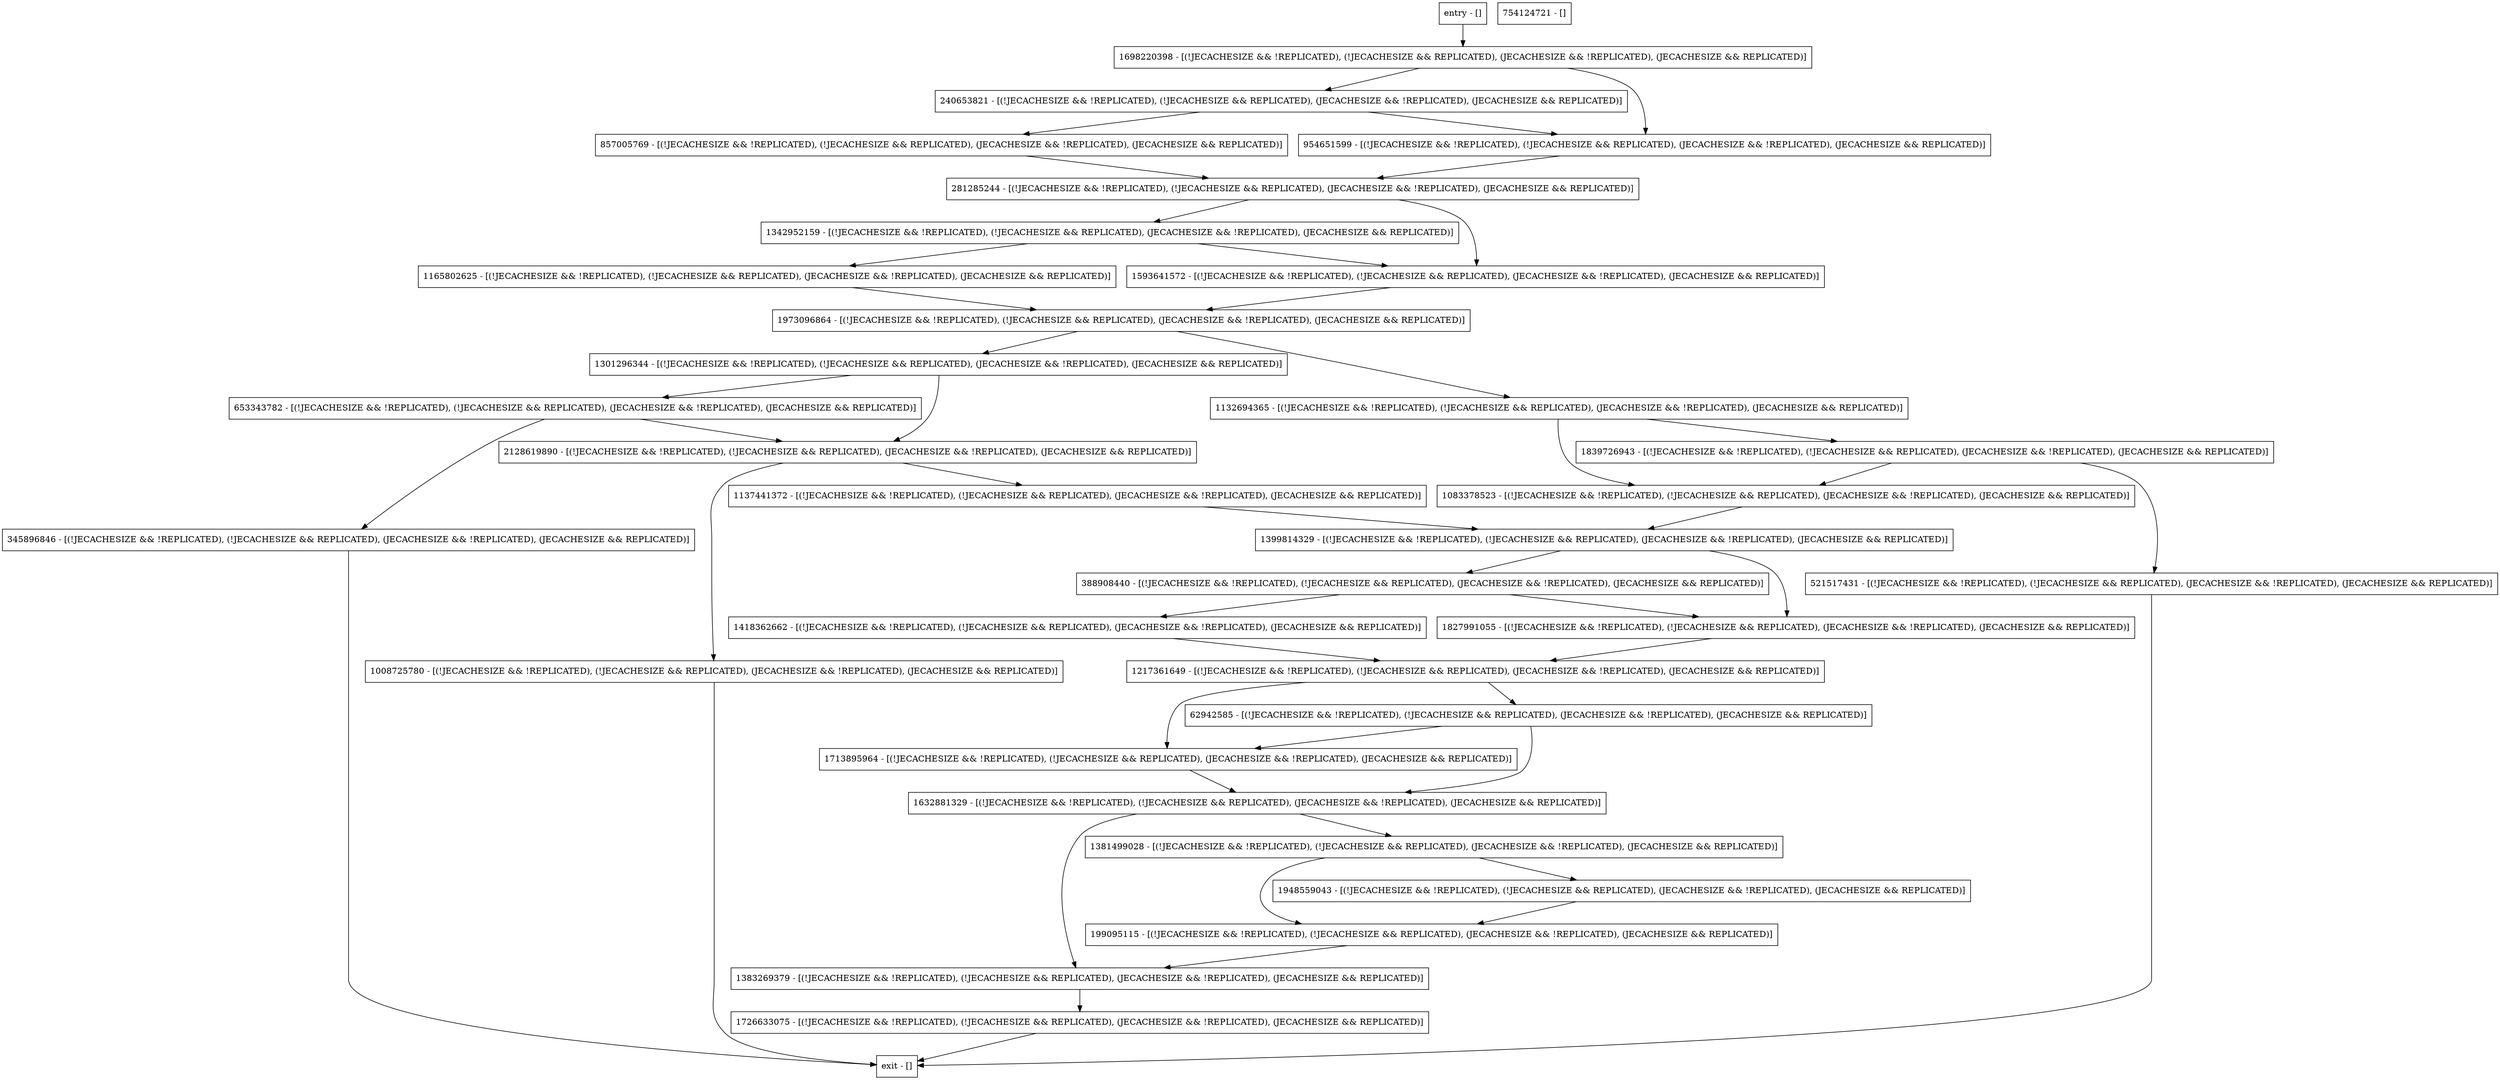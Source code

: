 digraph setupDatabase {
node [shape=record];
1381499028 [label="1381499028 - [(!JECACHESIZE && !REPLICATED), (!JECACHESIZE && REPLICATED), (JECACHESIZE && !REPLICATED), (JECACHESIZE && REPLICATED)]"];
1698220398 [label="1698220398 - [(!JECACHESIZE && !REPLICATED), (!JECACHESIZE && REPLICATED), (JECACHESIZE && !REPLICATED), (JECACHESIZE && REPLICATED)]"];
388908440 [label="388908440 - [(!JECACHESIZE && !REPLICATED), (!JECACHESIZE && REPLICATED), (JECACHESIZE && !REPLICATED), (JECACHESIZE && REPLICATED)]"];
1165802625 [label="1165802625 - [(!JECACHESIZE && !REPLICATED), (!JECACHESIZE && REPLICATED), (JECACHESIZE && !REPLICATED), (JECACHESIZE && REPLICATED)]"];
1217361649 [label="1217361649 - [(!JECACHESIZE && !REPLICATED), (!JECACHESIZE && REPLICATED), (JECACHESIZE && !REPLICATED), (JECACHESIZE && REPLICATED)]"];
2128619890 [label="2128619890 - [(!JECACHESIZE && !REPLICATED), (!JECACHESIZE && REPLICATED), (JECACHESIZE && !REPLICATED), (JECACHESIZE && REPLICATED)]"];
857005769 [label="857005769 - [(!JECACHESIZE && !REPLICATED), (!JECACHESIZE && REPLICATED), (JECACHESIZE && !REPLICATED), (JECACHESIZE && REPLICATED)]"];
1083378523 [label="1083378523 - [(!JECACHESIZE && !REPLICATED), (!JECACHESIZE && REPLICATED), (JECACHESIZE && !REPLICATED), (JECACHESIZE && REPLICATED)]"];
1132694365 [label="1132694365 - [(!JECACHESIZE && !REPLICATED), (!JECACHESIZE && REPLICATED), (JECACHESIZE && !REPLICATED), (JECACHESIZE && REPLICATED)]"];
954651599 [label="954651599 - [(!JECACHESIZE && !REPLICATED), (!JECACHESIZE && REPLICATED), (JECACHESIZE && !REPLICATED), (JECACHESIZE && REPLICATED)]"];
1632881329 [label="1632881329 - [(!JECACHESIZE && !REPLICATED), (!JECACHESIZE && REPLICATED), (JECACHESIZE && !REPLICATED), (JECACHESIZE && REPLICATED)]"];
1973096864 [label="1973096864 - [(!JECACHESIZE && !REPLICATED), (!JECACHESIZE && REPLICATED), (JECACHESIZE && !REPLICATED), (JECACHESIZE && REPLICATED)]"];
1593641572 [label="1593641572 - [(!JECACHESIZE && !REPLICATED), (!JECACHESIZE && REPLICATED), (JECACHESIZE && !REPLICATED), (JECACHESIZE && REPLICATED)]"];
1137441372 [label="1137441372 - [(!JECACHESIZE && !REPLICATED), (!JECACHESIZE && REPLICATED), (JECACHESIZE && !REPLICATED), (JECACHESIZE && REPLICATED)]"];
1383269379 [label="1383269379 - [(!JECACHESIZE && !REPLICATED), (!JECACHESIZE && REPLICATED), (JECACHESIZE && !REPLICATED), (JECACHESIZE && REPLICATED)]"];
345896846 [label="345896846 - [(!JECACHESIZE && !REPLICATED), (!JECACHESIZE && REPLICATED), (JECACHESIZE && !REPLICATED), (JECACHESIZE && REPLICATED)]"];
1301296344 [label="1301296344 - [(!JECACHESIZE && !REPLICATED), (!JECACHESIZE && REPLICATED), (JECACHESIZE && !REPLICATED), (JECACHESIZE && REPLICATED)]"];
1418362662 [label="1418362662 - [(!JECACHESIZE && !REPLICATED), (!JECACHESIZE && REPLICATED), (JECACHESIZE && !REPLICATED), (JECACHESIZE && REPLICATED)]"];
1713895964 [label="1713895964 - [(!JECACHESIZE && !REPLICATED), (!JECACHESIZE && REPLICATED), (JECACHESIZE && !REPLICATED), (JECACHESIZE && REPLICATED)]"];
1839726943 [label="1839726943 - [(!JECACHESIZE && !REPLICATED), (!JECACHESIZE && REPLICATED), (JECACHESIZE && !REPLICATED), (JECACHESIZE && REPLICATED)]"];
1399814329 [label="1399814329 - [(!JECACHESIZE && !REPLICATED), (!JECACHESIZE && REPLICATED), (JECACHESIZE && !REPLICATED), (JECACHESIZE && REPLICATED)]"];
1008725780 [label="1008725780 - [(!JECACHESIZE && !REPLICATED), (!JECACHESIZE && REPLICATED), (JECACHESIZE && !REPLICATED), (JECACHESIZE && REPLICATED)]"];
entry [label="entry - []"];
exit [label="exit - []"];
1342952159 [label="1342952159 - [(!JECACHESIZE && !REPLICATED), (!JECACHESIZE && REPLICATED), (JECACHESIZE && !REPLICATED), (JECACHESIZE && REPLICATED)]"];
653343782 [label="653343782 - [(!JECACHESIZE && !REPLICATED), (!JECACHESIZE && REPLICATED), (JECACHESIZE && !REPLICATED), (JECACHESIZE && REPLICATED)]"];
754124721 [label="754124721 - []"];
62942585 [label="62942585 - [(!JECACHESIZE && !REPLICATED), (!JECACHESIZE && REPLICATED), (JECACHESIZE && !REPLICATED), (JECACHESIZE && REPLICATED)]"];
1726633075 [label="1726633075 - [(!JECACHESIZE && !REPLICATED), (!JECACHESIZE && REPLICATED), (JECACHESIZE && !REPLICATED), (JECACHESIZE && REPLICATED)]"];
1948559043 [label="1948559043 - [(!JECACHESIZE && !REPLICATED), (!JECACHESIZE && REPLICATED), (JECACHESIZE && !REPLICATED), (JECACHESIZE && REPLICATED)]"];
1827991055 [label="1827991055 - [(!JECACHESIZE && !REPLICATED), (!JECACHESIZE && REPLICATED), (JECACHESIZE && !REPLICATED), (JECACHESIZE && REPLICATED)]"];
199095115 [label="199095115 - [(!JECACHESIZE && !REPLICATED), (!JECACHESIZE && REPLICATED), (JECACHESIZE && !REPLICATED), (JECACHESIZE && REPLICATED)]"];
240653821 [label="240653821 - [(!JECACHESIZE && !REPLICATED), (!JECACHESIZE && REPLICATED), (JECACHESIZE && !REPLICATED), (JECACHESIZE && REPLICATED)]"];
281285244 [label="281285244 - [(!JECACHESIZE && !REPLICATED), (!JECACHESIZE && REPLICATED), (JECACHESIZE && !REPLICATED), (JECACHESIZE && REPLICATED)]"];
521517431 [label="521517431 - [(!JECACHESIZE && !REPLICATED), (!JECACHESIZE && REPLICATED), (JECACHESIZE && !REPLICATED), (JECACHESIZE && REPLICATED)]"];
entry;
exit;
1381499028 -> 1948559043;
1381499028 -> 199095115;
1698220398 -> 954651599;
1698220398 -> 240653821;
388908440 -> 1827991055;
388908440 -> 1418362662;
1165802625 -> 1973096864;
1217361649 -> 62942585;
1217361649 -> 1713895964;
2128619890 -> 1008725780;
2128619890 -> 1137441372;
857005769 -> 281285244;
1083378523 -> 1399814329;
1132694365 -> 1839726943;
1132694365 -> 1083378523;
954651599 -> 281285244;
1632881329 -> 1381499028;
1632881329 -> 1383269379;
1973096864 -> 1132694365;
1973096864 -> 1301296344;
1593641572 -> 1973096864;
1137441372 -> 1399814329;
1383269379 -> 1726633075;
345896846 -> exit;
1301296344 -> 653343782;
1301296344 -> 2128619890;
1418362662 -> 1217361649;
1713895964 -> 1632881329;
1839726943 -> 1083378523;
1839726943 -> 521517431;
1399814329 -> 388908440;
1399814329 -> 1827991055;
1008725780 -> exit;
entry -> 1698220398;
1342952159 -> 1165802625;
1342952159 -> 1593641572;
653343782 -> 2128619890;
653343782 -> 345896846;
62942585 -> 1632881329;
62942585 -> 1713895964;
1726633075 -> exit;
1948559043 -> 199095115;
1827991055 -> 1217361649;
199095115 -> 1383269379;
240653821 -> 857005769;
240653821 -> 954651599;
281285244 -> 1342952159;
281285244 -> 1593641572;
521517431 -> exit;
}
